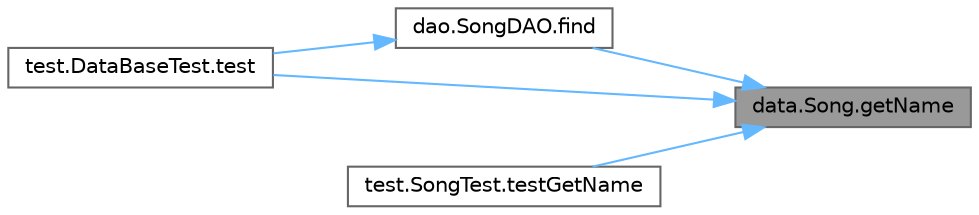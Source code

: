 digraph "data.Song.getName"
{
 // LATEX_PDF_SIZE
  bgcolor="transparent";
  edge [fontname=Helvetica,fontsize=10,labelfontname=Helvetica,labelfontsize=10];
  node [fontname=Helvetica,fontsize=10,shape=box,height=0.2,width=0.4];
  rankdir="RL";
  Node1 [label="data.Song.getName",height=0.2,width=0.4,color="gray40", fillcolor="grey60", style="filled", fontcolor="black",tooltip=" "];
  Node1 -> Node2 [dir="back",color="steelblue1",style="solid"];
  Node2 [label="dao.SongDAO.find",height=0.2,width=0.4,color="grey40", fillcolor="white", style="filled",URL="$classdao_1_1_song_d_a_o.html#a0750c42f28326244d8a0691328f9c735",tooltip=" "];
  Node2 -> Node3 [dir="back",color="steelblue1",style="solid"];
  Node3 [label="test.DataBaseTest.test",height=0.2,width=0.4,color="grey40", fillcolor="white", style="filled",URL="$classtest_1_1_data_base_test.html#accdc7f1950248aee8f7c28a72c798bee",tooltip=" "];
  Node1 -> Node3 [dir="back",color="steelblue1",style="solid"];
  Node1 -> Node4 [dir="back",color="steelblue1",style="solid"];
  Node4 [label="test.SongTest.testGetName",height=0.2,width=0.4,color="grey40", fillcolor="white", style="filled",URL="$classtest_1_1_song_test.html#a7f1a0ed3eac35bed409bc409cb7e3fda",tooltip=" "];
}
